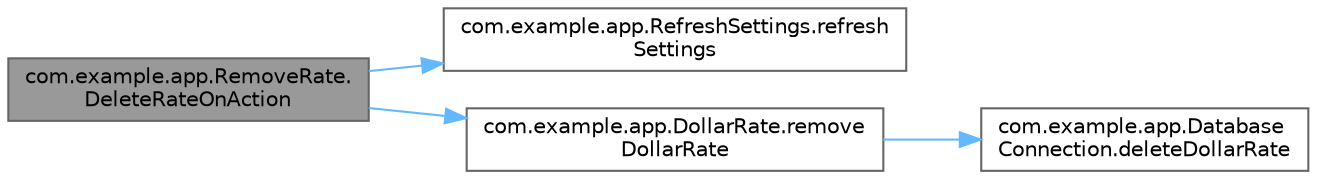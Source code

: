 digraph "com.example.app.RemoveRate.DeleteRateOnAction"
{
 // LATEX_PDF_SIZE
  bgcolor="transparent";
  edge [fontname=Helvetica,fontsize=10,labelfontname=Helvetica,labelfontsize=10];
  node [fontname=Helvetica,fontsize=10,shape=box,height=0.2,width=0.4];
  rankdir="LR";
  Node1 [id="Node000001",label="com.example.app.RemoveRate.\lDeleteRateOnAction",height=0.2,width=0.4,color="gray40", fillcolor="grey60", style="filled", fontcolor="black",tooltip=" "];
  Node1 -> Node2 [id="edge10_Node000001_Node000002",color="steelblue1",style="solid",tooltip=" "];
  Node2 [id="Node000002",label="com.example.app.RefreshSettings.refresh\lSettings",height=0.2,width=0.4,color="grey40", fillcolor="white", style="filled",URL="$interfacecom_1_1example_1_1app_1_1_refresh_settings.html#acc4e782f1365902e45899f9cfb614169",tooltip=" "];
  Node1 -> Node3 [id="edge11_Node000001_Node000003",color="steelblue1",style="solid",tooltip=" "];
  Node3 [id="Node000003",label="com.example.app.DollarRate.remove\lDollarRate",height=0.2,width=0.4,color="grey40", fillcolor="white", style="filled",URL="$classcom_1_1example_1_1app_1_1_dollar_rate.html#a32b7a2e916d6d98d48452839538f3072",tooltip=" "];
  Node3 -> Node4 [id="edge12_Node000003_Node000004",color="steelblue1",style="solid",tooltip=" "];
  Node4 [id="Node000004",label="com.example.app.Database\lConnection.deleteDollarRate",height=0.2,width=0.4,color="grey40", fillcolor="white", style="filled",URL="$classcom_1_1example_1_1app_1_1_database_connection.html#a561636e28fe53521a33313802bfc9ce5",tooltip=" "];
}
